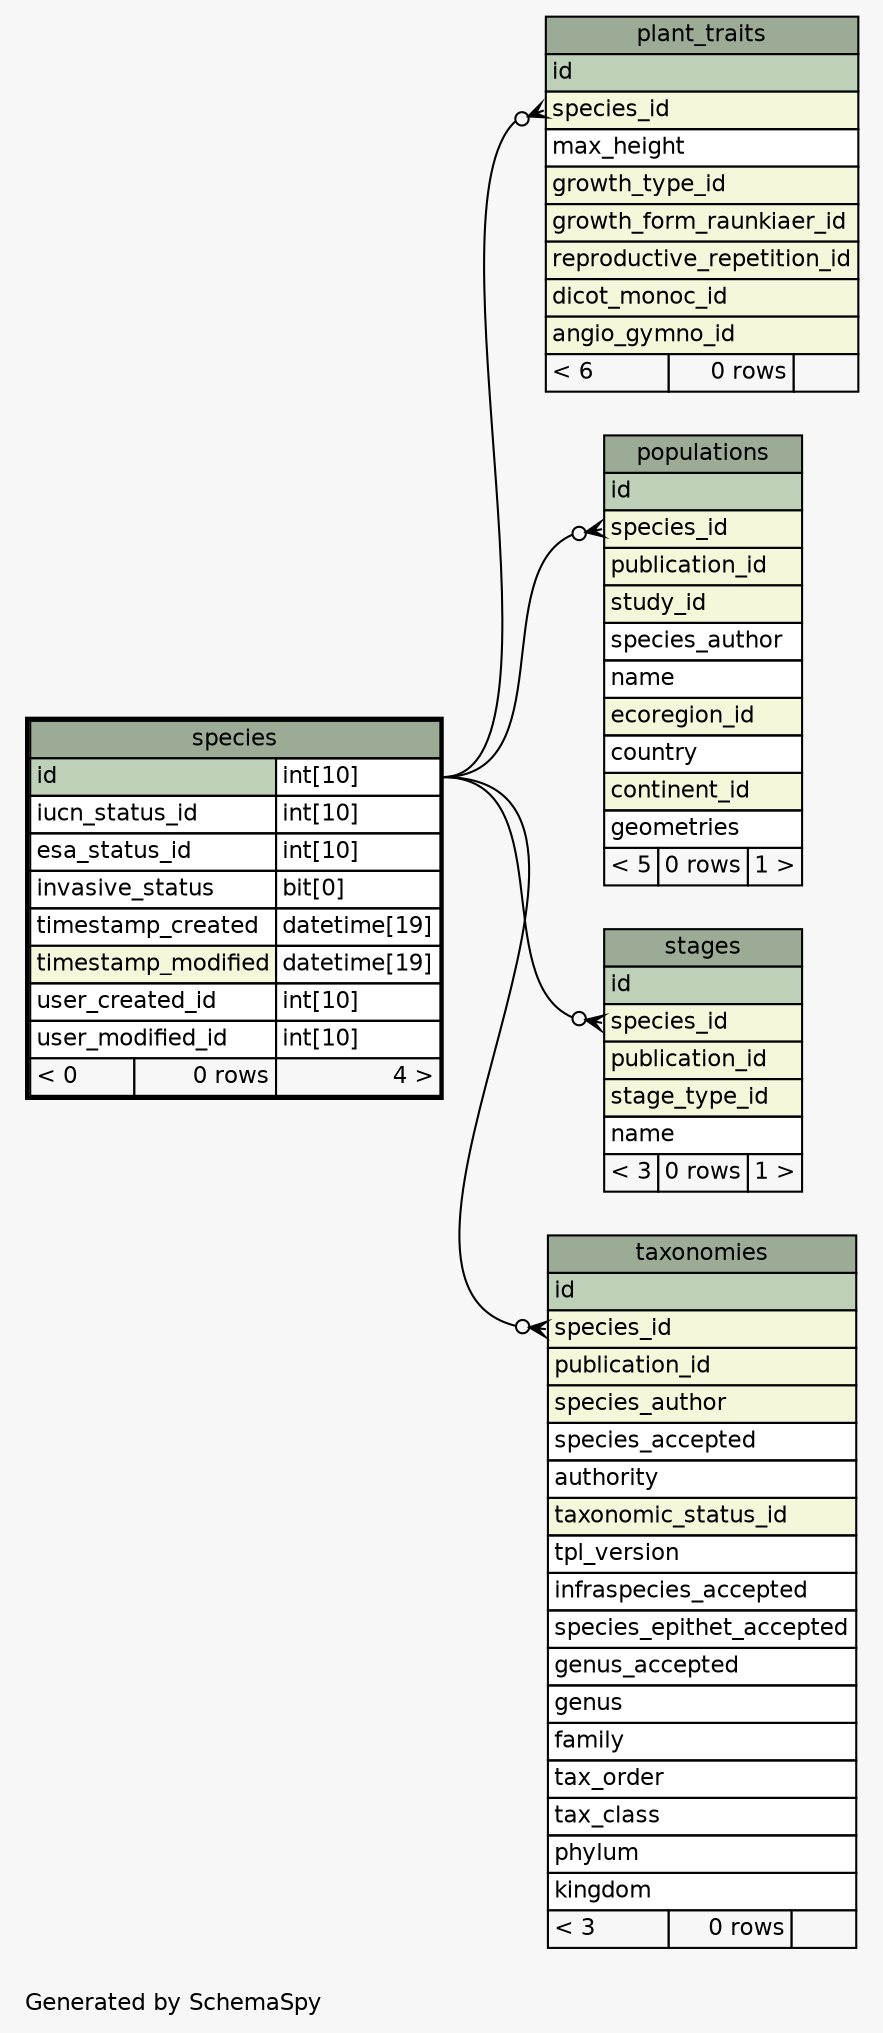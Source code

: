 // dot 2.38.0 on Mac OS X 10.11.1
// SchemaSpy rev 590
digraph "oneDegreeRelationshipsDiagram" {
  graph [
    rankdir="RL"
    bgcolor="#f7f7f7"
    label="\nGenerated by SchemaSpy"
    labeljust="l"
    nodesep="0.18"
    ranksep="0.46"
    fontname="Helvetica"
    fontsize="11"
  ];
  node [
    fontname="Helvetica"
    fontsize="11"
    shape="plaintext"
  ];
  edge [
    arrowsize="0.8"
  ];
  "plant_traits":"species_id":w -> "species":"id.type":e [arrowhead=none dir=back arrowtail=crowodot];
  "populations":"species_id":w -> "species":"id.type":e [arrowhead=none dir=back arrowtail=crowodot];
  "stages":"species_id":w -> "species":"id.type":e [arrowhead=none dir=back arrowtail=crowodot];
  "taxonomies":"species_id":w -> "species":"id.type":e [arrowhead=none dir=back arrowtail=crowodot];
  "plant_traits" [
    label=<
    <TABLE BORDER="0" CELLBORDER="1" CELLSPACING="0" BGCOLOR="#ffffff">
      <TR><TD COLSPAN="3" BGCOLOR="#9bab96" ALIGN="CENTER">plant_traits</TD></TR>
      <TR><TD PORT="id" COLSPAN="3" BGCOLOR="#bed1b8" ALIGN="LEFT">id</TD></TR>
      <TR><TD PORT="species_id" COLSPAN="3" BGCOLOR="#f4f7da" ALIGN="LEFT">species_id</TD></TR>
      <TR><TD PORT="max_height" COLSPAN="3" ALIGN="LEFT">max_height</TD></TR>
      <TR><TD PORT="growth_type_id" COLSPAN="3" BGCOLOR="#f4f7da" ALIGN="LEFT">growth_type_id</TD></TR>
      <TR><TD PORT="growth_form_raunkiaer_id" COLSPAN="3" BGCOLOR="#f4f7da" ALIGN="LEFT">growth_form_raunkiaer_id</TD></TR>
      <TR><TD PORT="reproductive_repetition_id" COLSPAN="3" BGCOLOR="#f4f7da" ALIGN="LEFT">reproductive_repetition_id</TD></TR>
      <TR><TD PORT="dicot_monoc_id" COLSPAN="3" BGCOLOR="#f4f7da" ALIGN="LEFT">dicot_monoc_id</TD></TR>
      <TR><TD PORT="angio_gymno_id" COLSPAN="3" BGCOLOR="#f4f7da" ALIGN="LEFT">angio_gymno_id</TD></TR>
      <TR><TD ALIGN="LEFT" BGCOLOR="#f7f7f7">&lt; 6</TD><TD ALIGN="RIGHT" BGCOLOR="#f7f7f7">0 rows</TD><TD ALIGN="RIGHT" BGCOLOR="#f7f7f7">  </TD></TR>
    </TABLE>>
    URL="plant_traits.html"
    tooltip="plant_traits"
  ];
  "populations" [
    label=<
    <TABLE BORDER="0" CELLBORDER="1" CELLSPACING="0" BGCOLOR="#ffffff">
      <TR><TD COLSPAN="3" BGCOLOR="#9bab96" ALIGN="CENTER">populations</TD></TR>
      <TR><TD PORT="id" COLSPAN="3" BGCOLOR="#bed1b8" ALIGN="LEFT">id</TD></TR>
      <TR><TD PORT="species_id" COLSPAN="3" BGCOLOR="#f4f7da" ALIGN="LEFT">species_id</TD></TR>
      <TR><TD PORT="publication_id" COLSPAN="3" BGCOLOR="#f4f7da" ALIGN="LEFT">publication_id</TD></TR>
      <TR><TD PORT="study_id" COLSPAN="3" BGCOLOR="#f4f7da" ALIGN="LEFT">study_id</TD></TR>
      <TR><TD PORT="species_author" COLSPAN="3" ALIGN="LEFT">species_author</TD></TR>
      <TR><TD PORT="name" COLSPAN="3" ALIGN="LEFT">name</TD></TR>
      <TR><TD PORT="ecoregion_id" COLSPAN="3" BGCOLOR="#f4f7da" ALIGN="LEFT">ecoregion_id</TD></TR>
      <TR><TD PORT="country" COLSPAN="3" ALIGN="LEFT">country</TD></TR>
      <TR><TD PORT="continent_id" COLSPAN="3" BGCOLOR="#f4f7da" ALIGN="LEFT">continent_id</TD></TR>
      <TR><TD PORT="geometries" COLSPAN="3" ALIGN="LEFT">geometries</TD></TR>
      <TR><TD ALIGN="LEFT" BGCOLOR="#f7f7f7">&lt; 5</TD><TD ALIGN="RIGHT" BGCOLOR="#f7f7f7">0 rows</TD><TD ALIGN="RIGHT" BGCOLOR="#f7f7f7">1 &gt;</TD></TR>
    </TABLE>>
    URL="populations.html"
    tooltip="populations"
  ];
  "species" [
    label=<
    <TABLE BORDER="2" CELLBORDER="1" CELLSPACING="0" BGCOLOR="#ffffff">
      <TR><TD COLSPAN="3" BGCOLOR="#9bab96" ALIGN="CENTER">species</TD></TR>
      <TR><TD PORT="id" COLSPAN="2" BGCOLOR="#bed1b8" ALIGN="LEFT">id</TD><TD PORT="id.type" ALIGN="LEFT">int[10]</TD></TR>
      <TR><TD PORT="iucn_status_id" COLSPAN="2" ALIGN="LEFT">iucn_status_id</TD><TD PORT="iucn_status_id.type" ALIGN="LEFT">int[10]</TD></TR>
      <TR><TD PORT="esa_status_id" COLSPAN="2" ALIGN="LEFT">esa_status_id</TD><TD PORT="esa_status_id.type" ALIGN="LEFT">int[10]</TD></TR>
      <TR><TD PORT="invasive_status" COLSPAN="2" ALIGN="LEFT">invasive_status</TD><TD PORT="invasive_status.type" ALIGN="LEFT">bit[0]</TD></TR>
      <TR><TD PORT="timestamp_created" COLSPAN="2" ALIGN="LEFT">timestamp_created</TD><TD PORT="timestamp_created.type" ALIGN="LEFT">datetime[19]</TD></TR>
      <TR><TD PORT="timestamp_modified" COLSPAN="2" BGCOLOR="#f4f7da" ALIGN="LEFT">timestamp_modified</TD><TD PORT="timestamp_modified.type" ALIGN="LEFT">datetime[19]</TD></TR>
      <TR><TD PORT="user_created_id" COLSPAN="2" ALIGN="LEFT">user_created_id</TD><TD PORT="user_created_id.type" ALIGN="LEFT">int[10]</TD></TR>
      <TR><TD PORT="user_modified_id" COLSPAN="2" ALIGN="LEFT">user_modified_id</TD><TD PORT="user_modified_id.type" ALIGN="LEFT">int[10]</TD></TR>
      <TR><TD ALIGN="LEFT" BGCOLOR="#f7f7f7">&lt; 0</TD><TD ALIGN="RIGHT" BGCOLOR="#f7f7f7">0 rows</TD><TD ALIGN="RIGHT" BGCOLOR="#f7f7f7">4 &gt;</TD></TR>
    </TABLE>>
    URL="species.html"
    tooltip="species"
  ];
  "stages" [
    label=<
    <TABLE BORDER="0" CELLBORDER="1" CELLSPACING="0" BGCOLOR="#ffffff">
      <TR><TD COLSPAN="3" BGCOLOR="#9bab96" ALIGN="CENTER">stages</TD></TR>
      <TR><TD PORT="id" COLSPAN="3" BGCOLOR="#bed1b8" ALIGN="LEFT">id</TD></TR>
      <TR><TD PORT="species_id" COLSPAN="3" BGCOLOR="#f4f7da" ALIGN="LEFT">species_id</TD></TR>
      <TR><TD PORT="publication_id" COLSPAN="3" BGCOLOR="#f4f7da" ALIGN="LEFT">publication_id</TD></TR>
      <TR><TD PORT="stage_type_id" COLSPAN="3" BGCOLOR="#f4f7da" ALIGN="LEFT">stage_type_id</TD></TR>
      <TR><TD PORT="name" COLSPAN="3" ALIGN="LEFT">name</TD></TR>
      <TR><TD ALIGN="LEFT" BGCOLOR="#f7f7f7">&lt; 3</TD><TD ALIGN="RIGHT" BGCOLOR="#f7f7f7">0 rows</TD><TD ALIGN="RIGHT" BGCOLOR="#f7f7f7">1 &gt;</TD></TR>
    </TABLE>>
    URL="stages.html"
    tooltip="stages"
  ];
  "taxonomies" [
    label=<
    <TABLE BORDER="0" CELLBORDER="1" CELLSPACING="0" BGCOLOR="#ffffff">
      <TR><TD COLSPAN="3" BGCOLOR="#9bab96" ALIGN="CENTER">taxonomies</TD></TR>
      <TR><TD PORT="id" COLSPAN="3" BGCOLOR="#bed1b8" ALIGN="LEFT">id</TD></TR>
      <TR><TD PORT="species_id" COLSPAN="3" BGCOLOR="#f4f7da" ALIGN="LEFT">species_id</TD></TR>
      <TR><TD PORT="publication_id" COLSPAN="3" BGCOLOR="#f4f7da" ALIGN="LEFT">publication_id</TD></TR>
      <TR><TD PORT="species_author" COLSPAN="3" BGCOLOR="#f4f7da" ALIGN="LEFT">species_author</TD></TR>
      <TR><TD PORT="species_accepted" COLSPAN="3" ALIGN="LEFT">species_accepted</TD></TR>
      <TR><TD PORT="authority" COLSPAN="3" ALIGN="LEFT">authority</TD></TR>
      <TR><TD PORT="taxonomic_status_id" COLSPAN="3" BGCOLOR="#f4f7da" ALIGN="LEFT">taxonomic_status_id</TD></TR>
      <TR><TD PORT="tpl_version" COLSPAN="3" ALIGN="LEFT">tpl_version</TD></TR>
      <TR><TD PORT="infraspecies_accepted" COLSPAN="3" ALIGN="LEFT">infraspecies_accepted</TD></TR>
      <TR><TD PORT="species_epithet_accepted" COLSPAN="3" ALIGN="LEFT">species_epithet_accepted</TD></TR>
      <TR><TD PORT="genus_accepted" COLSPAN="3" ALIGN="LEFT">genus_accepted</TD></TR>
      <TR><TD PORT="genus" COLSPAN="3" ALIGN="LEFT">genus</TD></TR>
      <TR><TD PORT="family" COLSPAN="3" ALIGN="LEFT">family</TD></TR>
      <TR><TD PORT="tax_order" COLSPAN="3" ALIGN="LEFT">tax_order</TD></TR>
      <TR><TD PORT="tax_class" COLSPAN="3" ALIGN="LEFT">tax_class</TD></TR>
      <TR><TD PORT="phylum" COLSPAN="3" ALIGN="LEFT">phylum</TD></TR>
      <TR><TD PORT="kingdom" COLSPAN="3" ALIGN="LEFT">kingdom</TD></TR>
      <TR><TD ALIGN="LEFT" BGCOLOR="#f7f7f7">&lt; 3</TD><TD ALIGN="RIGHT" BGCOLOR="#f7f7f7">0 rows</TD><TD ALIGN="RIGHT" BGCOLOR="#f7f7f7">  </TD></TR>
    </TABLE>>
    URL="taxonomies.html"
    tooltip="taxonomies"
  ];
}
